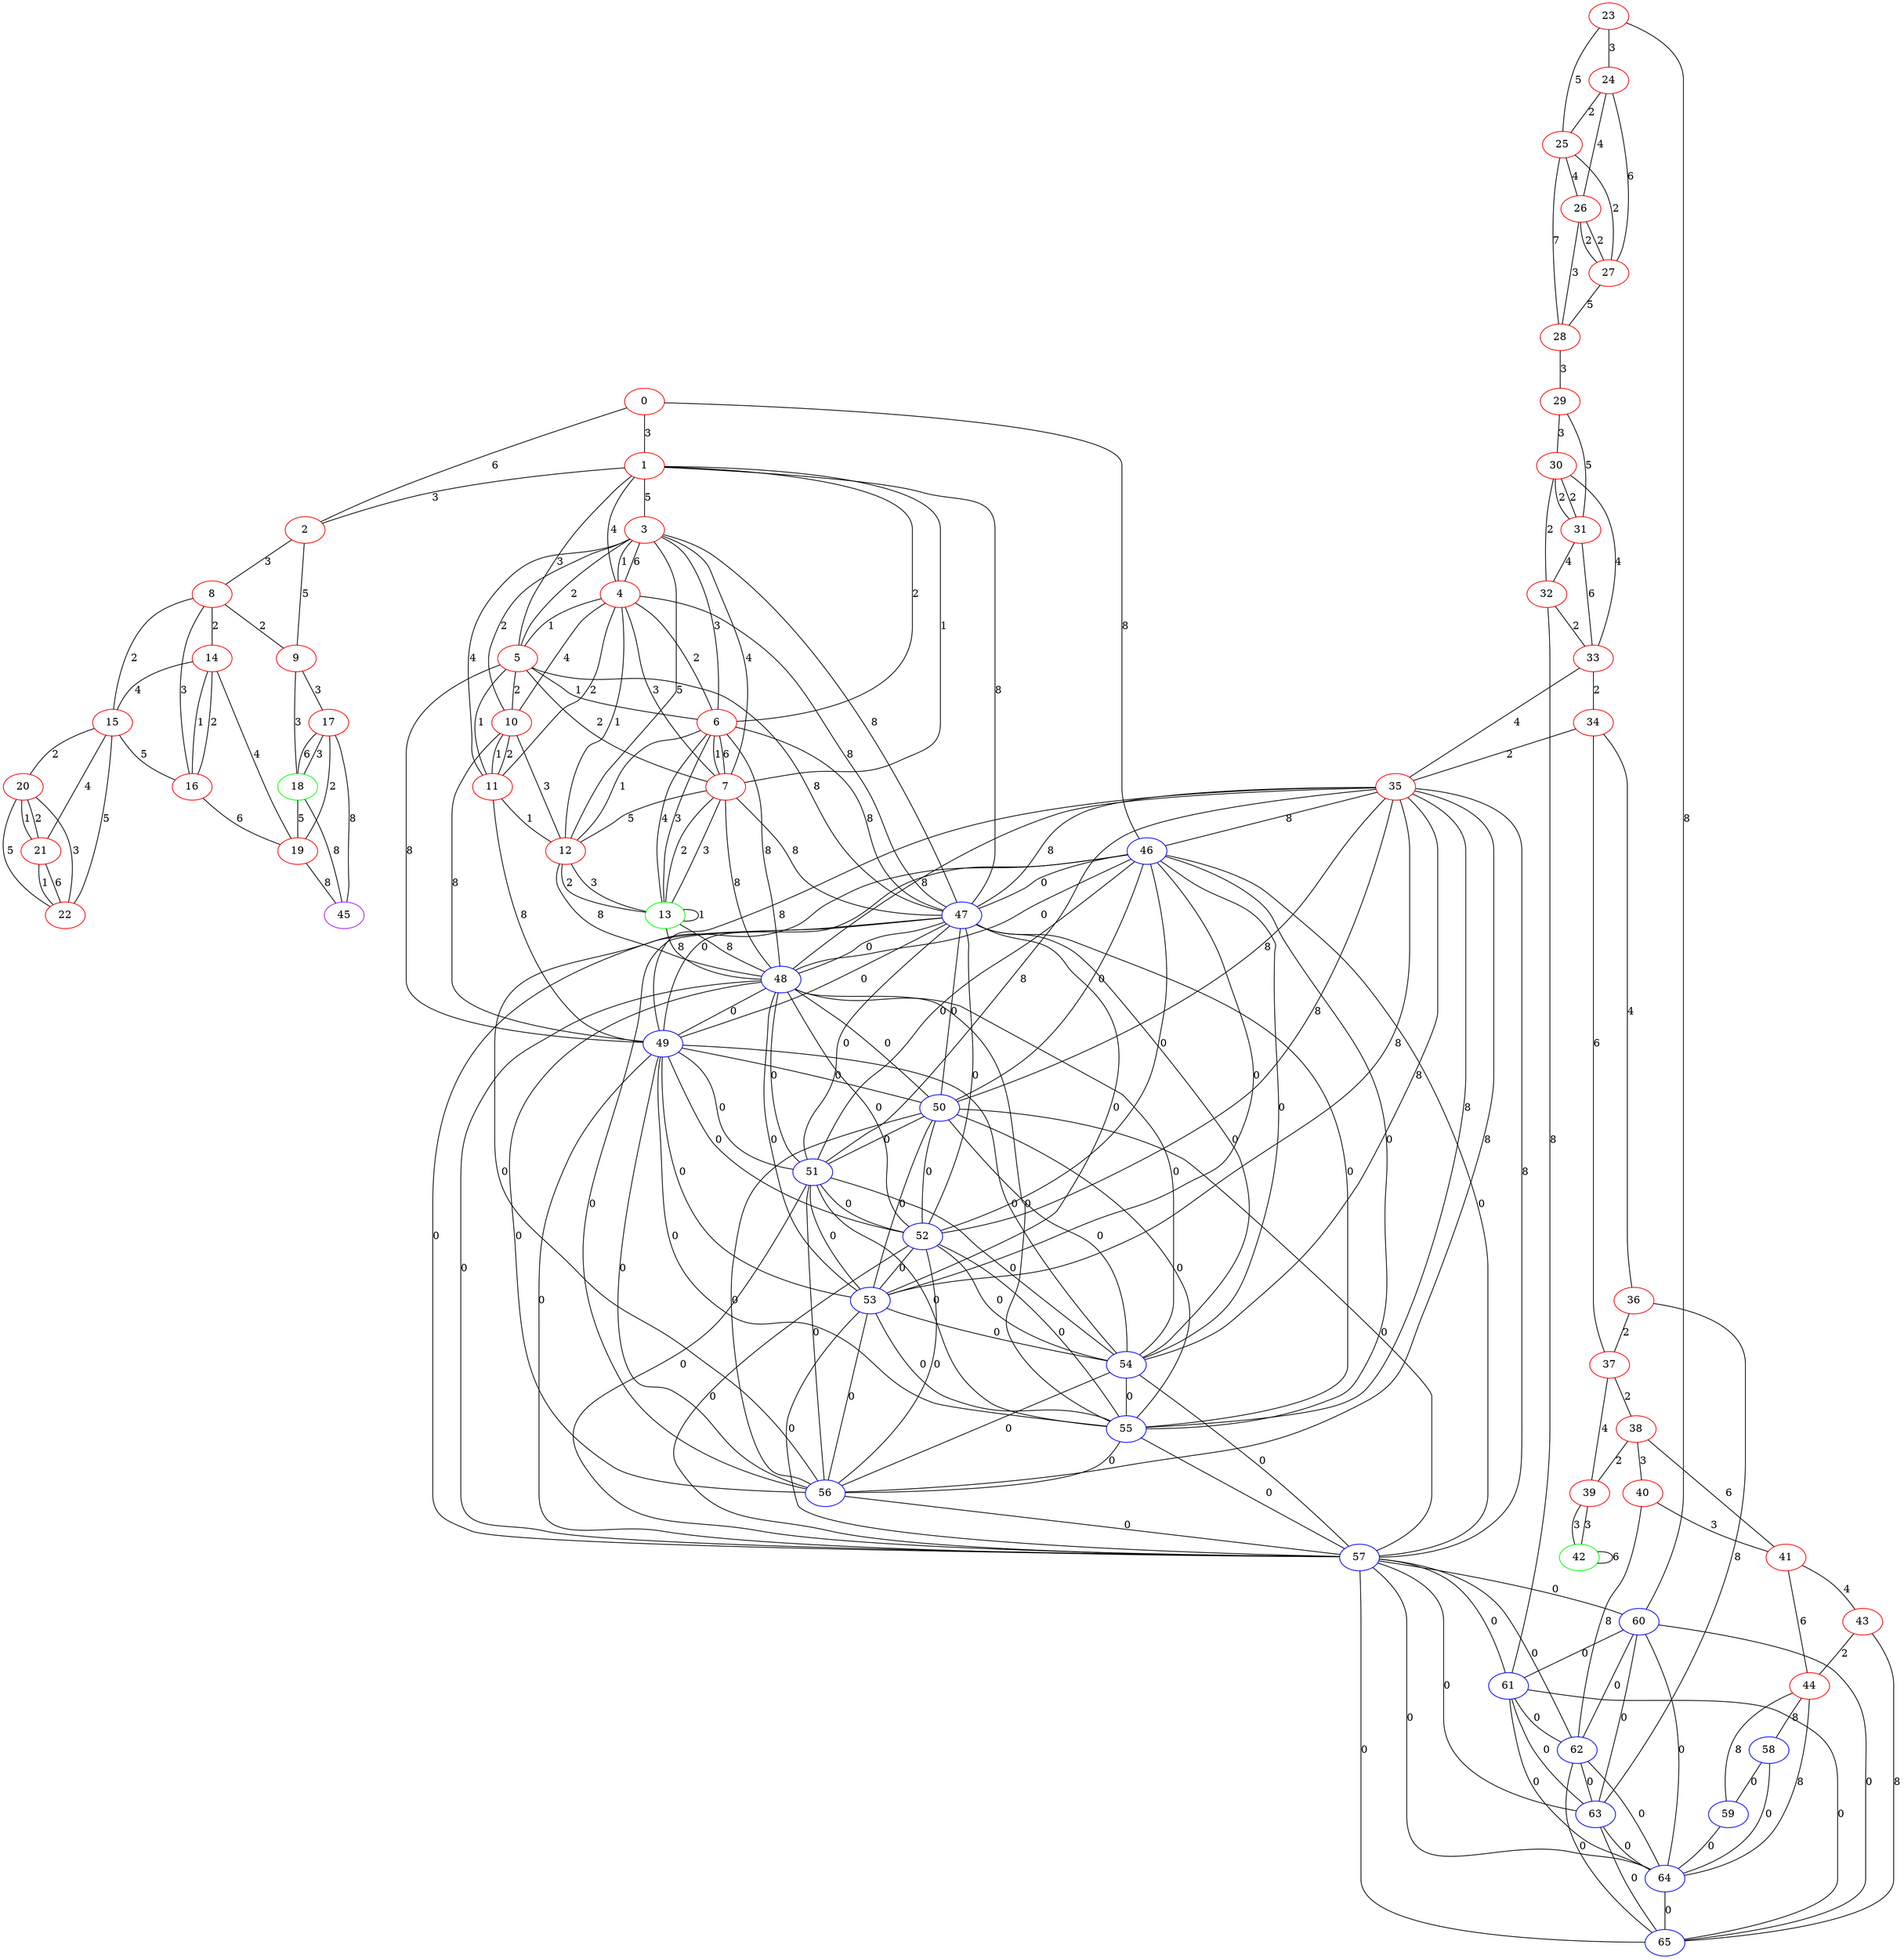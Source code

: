 graph "" {
0 [color=red, weight=1];
1 [color=red, weight=1];
2 [color=red, weight=1];
3 [color=red, weight=1];
4 [color=red, weight=1];
5 [color=red, weight=1];
6 [color=red, weight=1];
7 [color=red, weight=1];
8 [color=red, weight=1];
9 [color=red, weight=1];
10 [color=red, weight=1];
11 [color=red, weight=1];
12 [color=red, weight=1];
13 [color=green, weight=2];
14 [color=red, weight=1];
15 [color=red, weight=1];
16 [color=red, weight=1];
17 [color=red, weight=1];
18 [color=green, weight=2];
19 [color=red, weight=1];
20 [color=red, weight=1];
21 [color=red, weight=1];
22 [color=red, weight=1];
23 [color=red, weight=1];
24 [color=red, weight=1];
25 [color=red, weight=1];
26 [color=red, weight=1];
27 [color=red, weight=1];
28 [color=red, weight=1];
29 [color=red, weight=1];
30 [color=red, weight=1];
31 [color=red, weight=1];
32 [color=red, weight=1];
33 [color=red, weight=1];
34 [color=red, weight=1];
35 [color=red, weight=1];
36 [color=red, weight=1];
37 [color=red, weight=1];
38 [color=red, weight=1];
39 [color=red, weight=1];
40 [color=red, weight=1];
41 [color=red, weight=1];
42 [color=green, weight=2];
43 [color=red, weight=1];
44 [color=red, weight=1];
45 [color=purple, weight=4];
46 [color=blue, weight=3];
47 [color=blue, weight=3];
48 [color=blue, weight=3];
49 [color=blue, weight=3];
50 [color=blue, weight=3];
51 [color=blue, weight=3];
52 [color=blue, weight=3];
53 [color=blue, weight=3];
54 [color=blue, weight=3];
55 [color=blue, weight=3];
56 [color=blue, weight=3];
57 [color=blue, weight=3];
58 [color=blue, weight=3];
59 [color=blue, weight=3];
60 [color=blue, weight=3];
61 [color=blue, weight=3];
62 [color=blue, weight=3];
63 [color=blue, weight=3];
64 [color=blue, weight=3];
65 [color=blue, weight=3];
0 -- 1  [key=0, label=3];
0 -- 2  [key=0, label=6];
0 -- 46  [key=0, label=8];
1 -- 2  [key=0, label=3];
1 -- 3  [key=0, label=5];
1 -- 4  [key=0, label=4];
1 -- 5  [key=0, label=3];
1 -- 6  [key=0, label=2];
1 -- 7  [key=0, label=1];
1 -- 47  [key=0, label=8];
2 -- 8  [key=0, label=3];
2 -- 9  [key=0, label=5];
3 -- 4  [key=0, label=1];
3 -- 4  [key=1, label=6];
3 -- 5  [key=0, label=2];
3 -- 6  [key=0, label=3];
3 -- 7  [key=0, label=4];
3 -- 10  [key=0, label=2];
3 -- 11  [key=0, label=4];
3 -- 12  [key=0, label=5];
3 -- 47  [key=0, label=8];
4 -- 5  [key=0, label=1];
4 -- 6  [key=0, label=2];
4 -- 7  [key=0, label=3];
4 -- 10  [key=0, label=4];
4 -- 11  [key=0, label=2];
4 -- 12  [key=0, label=1];
4 -- 47  [key=0, label=8];
5 -- 6  [key=0, label=1];
5 -- 7  [key=0, label=2];
5 -- 10  [key=0, label=2];
5 -- 11  [key=0, label=1];
5 -- 47  [key=0, label=8];
5 -- 49  [key=0, label=8];
6 -- 7  [key=0, label=1];
6 -- 7  [key=1, label=6];
6 -- 12  [key=0, label=1];
6 -- 13  [key=0, label=3];
6 -- 13  [key=1, label=4];
6 -- 47  [key=0, label=8];
6 -- 48  [key=0, label=8];
7 -- 12  [key=0, label=5];
7 -- 13  [key=0, label=3];
7 -- 13  [key=1, label=2];
7 -- 47  [key=0, label=8];
7 -- 48  [key=0, label=8];
8 -- 16  [key=0, label=3];
8 -- 9  [key=0, label=2];
8 -- 14  [key=0, label=2];
8 -- 15  [key=0, label=2];
9 -- 17  [key=0, label=3];
9 -- 18  [key=0, label=3];
10 -- 11  [key=0, label=2];
10 -- 11  [key=1, label=1];
10 -- 12  [key=0, label=3];
10 -- 49  [key=0, label=8];
11 -- 12  [key=0, label=1];
11 -- 49  [key=0, label=8];
12 -- 13  [key=0, label=2];
12 -- 13  [key=1, label=3];
12 -- 48  [key=0, label=8];
13 -- 48  [key=0, label=8];
13 -- 48  [key=1, label=8];
13 -- 13  [key=0, label=1];
14 -- 16  [key=0, label=2];
14 -- 16  [key=1, label=1];
14 -- 19  [key=0, label=4];
14 -- 15  [key=0, label=4];
15 -- 16  [key=0, label=5];
15 -- 20  [key=0, label=2];
15 -- 21  [key=0, label=4];
15 -- 22  [key=0, label=5];
16 -- 19  [key=0, label=6];
17 -- 18  [key=0, label=6];
17 -- 18  [key=1, label=3];
17 -- 19  [key=0, label=2];
17 -- 45  [key=0, label=8];
18 -- 19  [key=0, label=5];
18 -- 45  [key=0, label=8];
19 -- 45  [key=0, label=8];
20 -- 21  [key=0, label=2];
20 -- 21  [key=1, label=1];
20 -- 22  [key=0, label=3];
20 -- 22  [key=1, label=5];
21 -- 22  [key=0, label=1];
21 -- 22  [key=1, label=6];
23 -- 24  [key=0, label=3];
23 -- 25  [key=0, label=5];
23 -- 60  [key=0, label=8];
24 -- 25  [key=0, label=2];
24 -- 26  [key=0, label=4];
24 -- 27  [key=0, label=6];
25 -- 26  [key=0, label=4];
25 -- 27  [key=0, label=2];
25 -- 28  [key=0, label=7];
26 -- 27  [key=0, label=2];
26 -- 27  [key=1, label=2];
26 -- 28  [key=0, label=3];
27 -- 28  [key=0, label=5];
28 -- 29  [key=0, label=3];
29 -- 30  [key=0, label=3];
29 -- 31  [key=0, label=5];
30 -- 32  [key=0, label=2];
30 -- 33  [key=0, label=4];
30 -- 31  [key=0, label=2];
30 -- 31  [key=1, label=2];
31 -- 32  [key=0, label=4];
31 -- 33  [key=0, label=6];
32 -- 33  [key=0, label=2];
32 -- 61  [key=0, label=8];
33 -- 34  [key=0, label=2];
33 -- 35  [key=0, label=4];
34 -- 35  [key=0, label=2];
34 -- 36  [key=0, label=4];
34 -- 37  [key=0, label=6];
35 -- 46  [key=0, label=8];
35 -- 47  [key=0, label=8];
35 -- 48  [key=0, label=8];
35 -- 49  [key=0, label=8];
35 -- 50  [key=0, label=8];
35 -- 51  [key=0, label=8];
35 -- 52  [key=0, label=8];
35 -- 53  [key=0, label=8];
35 -- 54  [key=0, label=8];
35 -- 55  [key=0, label=8];
35 -- 56  [key=0, label=8];
35 -- 57  [key=0, label=8];
36 -- 37  [key=0, label=2];
36 -- 63  [key=0, label=8];
37 -- 38  [key=0, label=2];
37 -- 39  [key=0, label=4];
38 -- 40  [key=0, label=3];
38 -- 41  [key=0, label=6];
38 -- 39  [key=0, label=2];
39 -- 42  [key=0, label=3];
39 -- 42  [key=1, label=3];
40 -- 41  [key=0, label=3];
40 -- 62  [key=0, label=8];
41 -- 43  [key=0, label=4];
41 -- 44  [key=0, label=6];
42 -- 42  [key=0, label=6];
43 -- 44  [key=0, label=2];
43 -- 65  [key=0, label=8];
44 -- 64  [key=0, label=8];
44 -- 58  [key=0, label=8];
44 -- 59  [key=0, label=8];
46 -- 47  [key=0, label=0];
46 -- 48  [key=0, label=0];
46 -- 49  [key=0, label=0];
46 -- 50  [key=0, label=0];
46 -- 51  [key=0, label=0];
46 -- 52  [key=0, label=0];
46 -- 53  [key=0, label=0];
46 -- 54  [key=0, label=0];
46 -- 55  [key=0, label=0];
46 -- 56  [key=0, label=0];
46 -- 57  [key=0, label=0];
47 -- 48  [key=0, label=0];
47 -- 49  [key=0, label=0];
47 -- 50  [key=0, label=0];
47 -- 51  [key=0, label=0];
47 -- 52  [key=0, label=0];
47 -- 53  [key=0, label=0];
47 -- 54  [key=0, label=0];
47 -- 55  [key=0, label=0];
47 -- 56  [key=0, label=0];
47 -- 57  [key=0, label=0];
48 -- 49  [key=0, label=0];
48 -- 50  [key=0, label=0];
48 -- 51  [key=0, label=0];
48 -- 52  [key=0, label=0];
48 -- 53  [key=0, label=0];
48 -- 54  [key=0, label=0];
48 -- 55  [key=0, label=0];
48 -- 56  [key=0, label=0];
48 -- 57  [key=0, label=0];
49 -- 50  [key=0, label=0];
49 -- 51  [key=0, label=0];
49 -- 52  [key=0, label=0];
49 -- 53  [key=0, label=0];
49 -- 54  [key=0, label=0];
49 -- 55  [key=0, label=0];
49 -- 56  [key=0, label=0];
49 -- 57  [key=0, label=0];
50 -- 51  [key=0, label=0];
50 -- 52  [key=0, label=0];
50 -- 53  [key=0, label=0];
50 -- 54  [key=0, label=0];
50 -- 55  [key=0, label=0];
50 -- 56  [key=0, label=0];
50 -- 57  [key=0, label=0];
51 -- 52  [key=0, label=0];
51 -- 53  [key=0, label=0];
51 -- 54  [key=0, label=0];
51 -- 55  [key=0, label=0];
51 -- 56  [key=0, label=0];
51 -- 57  [key=0, label=0];
52 -- 53  [key=0, label=0];
52 -- 54  [key=0, label=0];
52 -- 55  [key=0, label=0];
52 -- 56  [key=0, label=0];
52 -- 57  [key=0, label=0];
53 -- 54  [key=0, label=0];
53 -- 55  [key=0, label=0];
53 -- 56  [key=0, label=0];
53 -- 57  [key=0, label=0];
54 -- 55  [key=0, label=0];
54 -- 56  [key=0, label=0];
54 -- 57  [key=0, label=0];
55 -- 56  [key=0, label=0];
55 -- 57  [key=0, label=0];
56 -- 57  [key=0, label=0];
57 -- 64  [key=0, label=0];
57 -- 65  [key=0, label=0];
57 -- 60  [key=0, label=0];
57 -- 61  [key=0, label=0];
57 -- 62  [key=0, label=0];
57 -- 63  [key=0, label=0];
58 -- 64  [key=0, label=0];
58 -- 59  [key=0, label=0];
59 -- 64  [key=0, label=0];
60 -- 64  [key=0, label=0];
60 -- 65  [key=0, label=0];
60 -- 61  [key=0, label=0];
60 -- 62  [key=0, label=0];
60 -- 63  [key=0, label=0];
61 -- 64  [key=0, label=0];
61 -- 65  [key=0, label=0];
61 -- 62  [key=0, label=0];
61 -- 63  [key=0, label=0];
62 -- 64  [key=0, label=0];
62 -- 65  [key=0, label=0];
62 -- 63  [key=0, label=0];
63 -- 64  [key=0, label=0];
63 -- 65  [key=0, label=0];
64 -- 65  [key=0, label=0];
}
